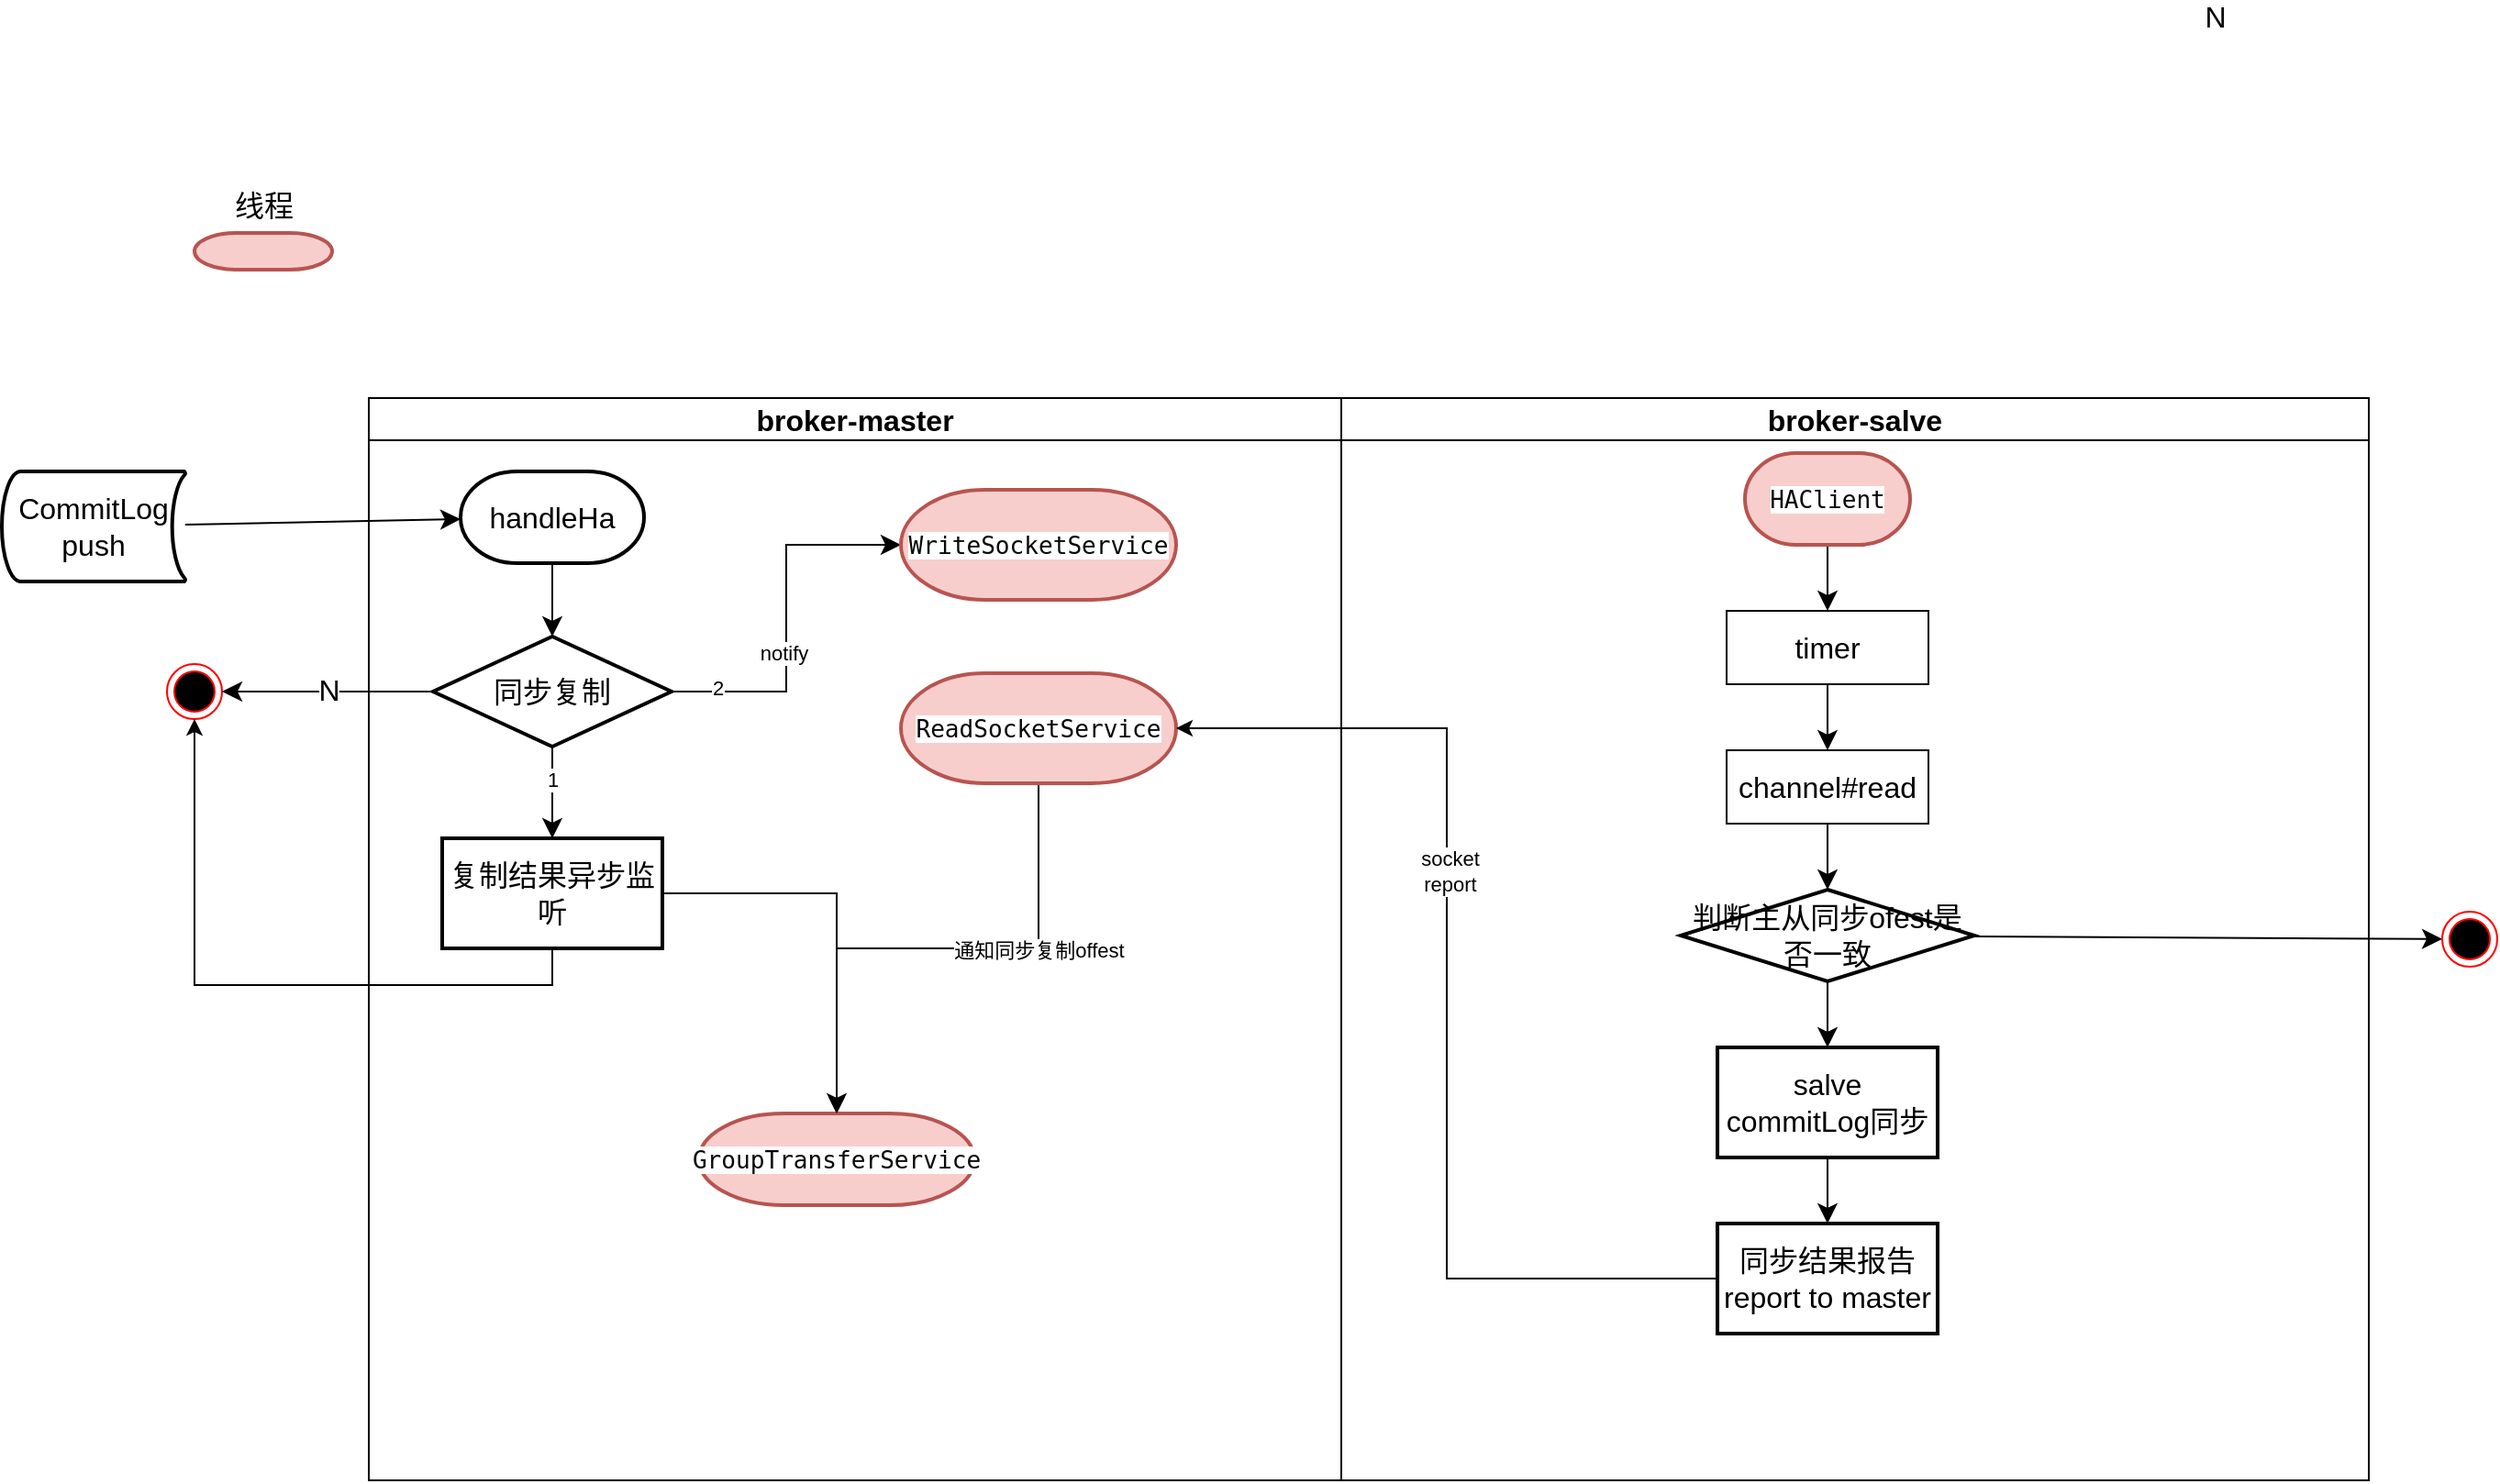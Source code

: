 <mxfile version="21.6.8" type="github">
  <diagram name="Page-1" id="c7558073-3199-34d8-9f00-42111426c3f3">
    <mxGraphModel dx="1434" dy="500758" grid="1" gridSize="10" guides="1" tooltips="1" connect="1" arrows="1" fold="1" page="1" pageScale="1" pageWidth="500000" pageHeight="500000" background="none" math="0" shadow="0">
      <root>
        <mxCell id="0" />
        <mxCell id="1" parent="0" />
        <mxCell id="u86ZxO2GLOo_KHGJwjbJ-136" value="broker-master" style="swimlane;whiteSpace=wrap;html=1;fontSize=16;flipH=0;direction=east;" vertex="1" parent="1">
          <mxGeometry x="230" y="190" width="530" height="590" as="geometry">
            <mxRectangle x="210" y="190" width="180" height="30" as="alternateBounds" />
          </mxGeometry>
        </mxCell>
        <mxCell id="u86ZxO2GLOo_KHGJwjbJ-149" value="" style="edgeStyle=none;curved=1;rounded=0;orthogonalLoop=1;jettySize=auto;html=1;fontSize=12;startSize=8;endSize=8;" edge="1" parent="u86ZxO2GLOo_KHGJwjbJ-136" source="u86ZxO2GLOo_KHGJwjbJ-139" target="u86ZxO2GLOo_KHGJwjbJ-141">
          <mxGeometry relative="1" as="geometry" />
        </mxCell>
        <mxCell id="u86ZxO2GLOo_KHGJwjbJ-139" value="handleHa" style="strokeWidth=2;html=1;shape=mxgraph.flowchart.terminator;whiteSpace=wrap;fontSize=16;flipV=1;flipH=0;" vertex="1" parent="u86ZxO2GLOo_KHGJwjbJ-136">
          <mxGeometry x="50" y="40" width="100" height="50" as="geometry" />
        </mxCell>
        <mxCell id="u86ZxO2GLOo_KHGJwjbJ-178" style="edgeStyle=none;curved=1;rounded=0;orthogonalLoop=1;jettySize=auto;html=1;exitX=0.5;exitY=0;exitDx=0;exitDy=0;exitPerimeter=0;entryX=0.5;entryY=0;entryDx=0;entryDy=0;fontSize=12;startSize=8;endSize=8;" edge="1" parent="u86ZxO2GLOo_KHGJwjbJ-136" source="u86ZxO2GLOo_KHGJwjbJ-141" target="u86ZxO2GLOo_KHGJwjbJ-176">
          <mxGeometry relative="1" as="geometry" />
        </mxCell>
        <mxCell id="u86ZxO2GLOo_KHGJwjbJ-188" value="1" style="edgeLabel;html=1;align=center;verticalAlign=middle;resizable=0;points=[];" vertex="1" connectable="0" parent="u86ZxO2GLOo_KHGJwjbJ-178">
          <mxGeometry x="-0.28" relative="1" as="geometry">
            <mxPoint as="offset" />
          </mxGeometry>
        </mxCell>
        <mxCell id="u86ZxO2GLOo_KHGJwjbJ-183" style="edgeStyle=orthogonalEdgeStyle;rounded=0;orthogonalLoop=1;jettySize=auto;html=1;exitX=1;exitY=0.5;exitDx=0;exitDy=0;exitPerimeter=0;entryX=0;entryY=0.5;entryDx=0;entryDy=0;entryPerimeter=0;fontSize=12;startSize=8;endSize=8;strokeColor=default;" edge="1" parent="u86ZxO2GLOo_KHGJwjbJ-136" source="u86ZxO2GLOo_KHGJwjbJ-141" target="u86ZxO2GLOo_KHGJwjbJ-170">
          <mxGeometry relative="1" as="geometry" />
        </mxCell>
        <mxCell id="u86ZxO2GLOo_KHGJwjbJ-187" value="notify" style="edgeLabel;html=1;align=center;verticalAlign=middle;resizable=0;points=[];" vertex="1" connectable="0" parent="u86ZxO2GLOo_KHGJwjbJ-183">
          <mxGeometry x="-0.176" y="3" relative="1" as="geometry">
            <mxPoint x="1" y="1" as="offset" />
          </mxGeometry>
        </mxCell>
        <mxCell id="u86ZxO2GLOo_KHGJwjbJ-189" value="2" style="edgeLabel;html=1;align=center;verticalAlign=middle;resizable=0;points=[];" vertex="1" connectable="0" parent="u86ZxO2GLOo_KHGJwjbJ-183">
          <mxGeometry x="-0.756" y="2" relative="1" as="geometry">
            <mxPoint as="offset" />
          </mxGeometry>
        </mxCell>
        <mxCell id="u86ZxO2GLOo_KHGJwjbJ-141" value="同步复制" style="strokeWidth=2;html=1;shape=mxgraph.flowchart.decision;whiteSpace=wrap;fontSize=16;flipV=1;flipH=0;" vertex="1" parent="u86ZxO2GLOo_KHGJwjbJ-136">
          <mxGeometry x="35" y="130" width="130" height="60" as="geometry" />
        </mxCell>
        <mxCell id="u86ZxO2GLOo_KHGJwjbJ-170" value="&lt;div style=&quot;background-color: rgb(255, 255, 255); color: rgb(8, 8, 8); font-family: &amp;quot;Fira Code&amp;quot;, monospace; font-size: 9.8pt;&quot;&gt;&lt;div style=&quot;font-size: 9.8pt;&quot;&gt;WriteSocketService&lt;/div&gt;&lt;/div&gt;" style="strokeWidth=2;html=1;shape=mxgraph.flowchart.terminator;whiteSpace=wrap;fontSize=16;fillColor=#f8cecc;strokeColor=#b85450;fillStyle=auto;gradientColor=none;" vertex="1" parent="u86ZxO2GLOo_KHGJwjbJ-136">
          <mxGeometry x="290" y="50" width="150" height="60" as="geometry" />
        </mxCell>
        <mxCell id="u86ZxO2GLOo_KHGJwjbJ-180" style="edgeStyle=orthogonalEdgeStyle;rounded=0;orthogonalLoop=1;jettySize=auto;html=1;exitX=1;exitY=0.5;exitDx=0;exitDy=0;entryX=0.5;entryY=0;entryDx=0;entryDy=0;entryPerimeter=0;fontSize=12;startSize=8;endSize=8;" edge="1" parent="u86ZxO2GLOo_KHGJwjbJ-136" source="u86ZxO2GLOo_KHGJwjbJ-176" target="u86ZxO2GLOo_KHGJwjbJ-177">
          <mxGeometry relative="1" as="geometry" />
        </mxCell>
        <mxCell id="u86ZxO2GLOo_KHGJwjbJ-176" value="复制结果异步监听" style="whiteSpace=wrap;html=1;fontSize=16;strokeWidth=2;" vertex="1" parent="u86ZxO2GLOo_KHGJwjbJ-136">
          <mxGeometry x="40" y="240" width="120" height="60" as="geometry" />
        </mxCell>
        <mxCell id="u86ZxO2GLOo_KHGJwjbJ-177" value="&lt;div style=&quot;background-color: rgb(255, 255, 255); color: rgb(8, 8, 8); font-family: &amp;quot;Fira Code&amp;quot;, monospace; font-size: 9.8pt;&quot;&gt;&lt;div style=&quot;font-size: 9.8pt;&quot;&gt;GroupTransferService&lt;/div&gt;&lt;/div&gt;" style="strokeWidth=2;html=1;shape=mxgraph.flowchart.terminator;whiteSpace=wrap;fontSize=16;fillColor=#f8cecc;strokeColor=#b85450;fillStyle=auto;gradientColor=none;" vertex="1" parent="u86ZxO2GLOo_KHGJwjbJ-136">
          <mxGeometry x="180" y="390" width="150" height="50" as="geometry" />
        </mxCell>
        <mxCell id="u86ZxO2GLOo_KHGJwjbJ-192" style="edgeStyle=orthogonalEdgeStyle;rounded=0;orthogonalLoop=1;jettySize=auto;html=1;exitX=0.5;exitY=1;exitDx=0;exitDy=0;exitPerimeter=0;entryX=0.5;entryY=0;entryDx=0;entryDy=0;entryPerimeter=0;" edge="1" parent="u86ZxO2GLOo_KHGJwjbJ-136" source="u86ZxO2GLOo_KHGJwjbJ-182" target="u86ZxO2GLOo_KHGJwjbJ-177">
          <mxGeometry relative="1" as="geometry" />
        </mxCell>
        <mxCell id="u86ZxO2GLOo_KHGJwjbJ-193" value="通知同步复制offest" style="edgeLabel;html=1;align=center;verticalAlign=middle;resizable=0;points=[];" vertex="1" connectable="0" parent="u86ZxO2GLOo_KHGJwjbJ-192">
          <mxGeometry x="-0.378" y="1" relative="1" as="geometry">
            <mxPoint as="offset" />
          </mxGeometry>
        </mxCell>
        <mxCell id="u86ZxO2GLOo_KHGJwjbJ-182" value="&lt;div style=&quot;background-color: rgb(255, 255, 255); color: rgb(8, 8, 8); font-family: &amp;quot;Fira Code&amp;quot;, monospace; font-size: 9.8pt;&quot;&gt;&lt;div style=&quot;font-size: 9.8pt;&quot;&gt;&lt;div style=&quot;font-size: 9.8pt;&quot;&gt;ReadSocketService&lt;/div&gt;&lt;/div&gt;&lt;/div&gt;" style="strokeWidth=2;html=1;shape=mxgraph.flowchart.terminator;whiteSpace=wrap;fontSize=16;fillColor=#f8cecc;strokeColor=#b85450;fillStyle=auto;gradientColor=none;" vertex="1" parent="u86ZxO2GLOo_KHGJwjbJ-136">
          <mxGeometry x="290" y="150" width="150" height="60" as="geometry" />
        </mxCell>
        <mxCell id="u86ZxO2GLOo_KHGJwjbJ-137" value="broker-salve" style="swimlane;whiteSpace=wrap;html=1;fontSize=16;" vertex="1" parent="1">
          <mxGeometry x="760" y="190" width="560" height="590" as="geometry">
            <mxRectangle x="360" y="330" width="180" height="30" as="alternateBounds" />
          </mxGeometry>
        </mxCell>
        <mxCell id="u86ZxO2GLOo_KHGJwjbJ-156" style="edgeStyle=none;curved=1;rounded=0;orthogonalLoop=1;jettySize=auto;html=1;entryX=0.5;entryY=0;entryDx=0;entryDy=0;fontSize=12;startSize=8;endSize=8;" edge="1" parent="u86ZxO2GLOo_KHGJwjbJ-137" source="u86ZxO2GLOo_KHGJwjbJ-154" target="u86ZxO2GLOo_KHGJwjbJ-155">
          <mxGeometry relative="1" as="geometry" />
        </mxCell>
        <mxCell id="u86ZxO2GLOo_KHGJwjbJ-154" value="&lt;div style=&quot;background-color: rgb(255, 255, 255); color: rgb(8, 8, 8); font-family: &amp;quot;Fira Code&amp;quot;, monospace; font-size: 9.8pt;&quot;&gt;HAClient&lt;/div&gt;" style="strokeWidth=2;html=1;shape=mxgraph.flowchart.terminator;whiteSpace=wrap;fontSize=16;fillColor=#f8cecc;strokeColor=#b85450;fillStyle=auto;gradientColor=none;" vertex="1" parent="u86ZxO2GLOo_KHGJwjbJ-137">
          <mxGeometry x="220" y="30" width="90" height="50" as="geometry" />
        </mxCell>
        <mxCell id="u86ZxO2GLOo_KHGJwjbJ-167" style="edgeStyle=none;curved=1;rounded=0;orthogonalLoop=1;jettySize=auto;html=1;exitX=0.5;exitY=1;exitDx=0;exitDy=0;entryX=0.5;entryY=0;entryDx=0;entryDy=0;fontSize=12;startSize=8;endSize=8;" edge="1" parent="u86ZxO2GLOo_KHGJwjbJ-137" source="u86ZxO2GLOo_KHGJwjbJ-155" target="u86ZxO2GLOo_KHGJwjbJ-157">
          <mxGeometry relative="1" as="geometry" />
        </mxCell>
        <mxCell id="u86ZxO2GLOo_KHGJwjbJ-155" value="timer" style="rounded=0;whiteSpace=wrap;html=1;fontSize=16;" vertex="1" parent="u86ZxO2GLOo_KHGJwjbJ-137">
          <mxGeometry x="210" y="116" width="110" height="40" as="geometry" />
        </mxCell>
        <mxCell id="u86ZxO2GLOo_KHGJwjbJ-168" style="edgeStyle=none;curved=1;rounded=0;orthogonalLoop=1;jettySize=auto;html=1;exitX=0.5;exitY=1;exitDx=0;exitDy=0;fontSize=12;startSize=8;endSize=8;" edge="1" parent="u86ZxO2GLOo_KHGJwjbJ-137" source="u86ZxO2GLOo_KHGJwjbJ-157" target="u86ZxO2GLOo_KHGJwjbJ-159">
          <mxGeometry relative="1" as="geometry" />
        </mxCell>
        <mxCell id="u86ZxO2GLOo_KHGJwjbJ-157" value="channel#read" style="rounded=0;whiteSpace=wrap;html=1;fontSize=16;" vertex="1" parent="u86ZxO2GLOo_KHGJwjbJ-137">
          <mxGeometry x="210" y="192" width="110" height="40" as="geometry" />
        </mxCell>
        <mxCell id="u86ZxO2GLOo_KHGJwjbJ-165" value="" style="edgeStyle=none;curved=1;rounded=0;orthogonalLoop=1;jettySize=auto;html=1;fontSize=12;startSize=8;endSize=8;" edge="1" parent="u86ZxO2GLOo_KHGJwjbJ-137" source="u86ZxO2GLOo_KHGJwjbJ-159" target="u86ZxO2GLOo_KHGJwjbJ-164">
          <mxGeometry relative="1" as="geometry" />
        </mxCell>
        <mxCell id="u86ZxO2GLOo_KHGJwjbJ-159" value="判断主从同步ofest是否一致" style="strokeWidth=2;html=1;shape=mxgraph.flowchart.decision;whiteSpace=wrap;fontSize=16;" vertex="1" parent="u86ZxO2GLOo_KHGJwjbJ-137">
          <mxGeometry x="185" y="268" width="160" height="50" as="geometry" />
        </mxCell>
        <mxCell id="u86ZxO2GLOo_KHGJwjbJ-169" style="edgeStyle=none;curved=1;rounded=0;orthogonalLoop=1;jettySize=auto;html=1;exitX=0.5;exitY=1;exitDx=0;exitDy=0;fontSize=12;startSize=8;endSize=8;" edge="1" parent="u86ZxO2GLOo_KHGJwjbJ-137" source="u86ZxO2GLOo_KHGJwjbJ-164" target="u86ZxO2GLOo_KHGJwjbJ-166">
          <mxGeometry relative="1" as="geometry" />
        </mxCell>
        <mxCell id="u86ZxO2GLOo_KHGJwjbJ-164" value="salve&lt;br&gt;commitLog同步" style="whiteSpace=wrap;html=1;fontSize=16;strokeWidth=2;" vertex="1" parent="u86ZxO2GLOo_KHGJwjbJ-137">
          <mxGeometry x="205" y="354" width="120" height="60" as="geometry" />
        </mxCell>
        <mxCell id="u86ZxO2GLOo_KHGJwjbJ-166" value="同步结果报告&lt;br&gt;report to master" style="whiteSpace=wrap;html=1;fontSize=16;strokeWidth=2;" vertex="1" parent="u86ZxO2GLOo_KHGJwjbJ-137">
          <mxGeometry x="205" y="450" width="120" height="60" as="geometry" />
        </mxCell>
        <mxCell id="u86ZxO2GLOo_KHGJwjbJ-150" value="" style="edgeStyle=none;curved=1;rounded=0;orthogonalLoop=1;jettySize=auto;html=1;fontSize=12;startSize=8;endSize=8;" edge="1" parent="1" source="u86ZxO2GLOo_KHGJwjbJ-138" target="u86ZxO2GLOo_KHGJwjbJ-139">
          <mxGeometry relative="1" as="geometry" />
        </mxCell>
        <mxCell id="u86ZxO2GLOo_KHGJwjbJ-138" value="CommitLog&lt;br&gt;push" style="strokeWidth=2;html=1;shape=mxgraph.flowchart.stored_data;whiteSpace=wrap;fontSize=16;" vertex="1" parent="1">
          <mxGeometry x="30" y="230" width="100" height="60" as="geometry" />
        </mxCell>
        <mxCell id="u86ZxO2GLOo_KHGJwjbJ-146" value="" style="ellipse;html=1;shape=endState;fillColor=#000000;strokeColor=#ff0000;fontSize=16;" vertex="1" parent="1">
          <mxGeometry x="120" y="335" width="30" height="30" as="geometry" />
        </mxCell>
        <mxCell id="u86ZxO2GLOo_KHGJwjbJ-147" value="" style="edgeStyle=none;curved=1;rounded=0;orthogonalLoop=1;jettySize=auto;html=1;fontSize=12;startSize=8;endSize=8;" edge="1" parent="1" source="u86ZxO2GLOo_KHGJwjbJ-141" target="u86ZxO2GLOo_KHGJwjbJ-146">
          <mxGeometry relative="1" as="geometry" />
        </mxCell>
        <mxCell id="u86ZxO2GLOo_KHGJwjbJ-148" value="N" style="edgeLabel;html=1;align=center;verticalAlign=middle;resizable=0;points=[];fontSize=16;" vertex="1" connectable="0" parent="u86ZxO2GLOo_KHGJwjbJ-147">
          <mxGeometry x="-0.011" y="-1" relative="1" as="geometry">
            <mxPoint as="offset" />
          </mxGeometry>
        </mxCell>
        <mxCell id="u86ZxO2GLOo_KHGJwjbJ-151" value="" style="strokeWidth=2;html=1;shape=mxgraph.flowchart.terminator;whiteSpace=wrap;fontSize=16;fillColor=#f8cecc;strokeColor=#b85450;" vertex="1" parent="1">
          <mxGeometry x="135" y="100" width="75" height="20" as="geometry" />
        </mxCell>
        <mxCell id="u86ZxO2GLOo_KHGJwjbJ-153" value="线程" style="text;strokeColor=none;fillColor=none;html=1;align=center;verticalAlign=middle;whiteSpace=wrap;rounded=0;fontSize=16;" vertex="1" parent="1">
          <mxGeometry x="142.5" y="70" width="60" height="30" as="geometry" />
        </mxCell>
        <mxCell id="u86ZxO2GLOo_KHGJwjbJ-161" value="" style="edgeStyle=none;curved=1;rounded=0;orthogonalLoop=1;jettySize=auto;html=1;fontSize=12;startSize=8;endSize=8;" edge="1" parent="1" source="u86ZxO2GLOo_KHGJwjbJ-159" target="u86ZxO2GLOo_KHGJwjbJ-163">
          <mxGeometry relative="1" as="geometry">
            <mxPoint x="880" y="465" as="targetPoint" />
          </mxGeometry>
        </mxCell>
        <mxCell id="u86ZxO2GLOo_KHGJwjbJ-162" value="N" style="edgeLabel;html=1;align=center;verticalAlign=middle;resizable=0;points=[];fontSize=16;" vertex="1" connectable="0" parent="u86ZxO2GLOo_KHGJwjbJ-161">
          <mxGeometry y="502" relative="1" as="geometry">
            <mxPoint as="offset" />
          </mxGeometry>
        </mxCell>
        <mxCell id="u86ZxO2GLOo_KHGJwjbJ-163" value="" style="ellipse;html=1;shape=endState;fillColor=#000000;strokeColor=#ff0000;fontSize=16;" vertex="1" parent="1">
          <mxGeometry x="1360" y="470" width="30" height="30" as="geometry" />
        </mxCell>
        <mxCell id="u86ZxO2GLOo_KHGJwjbJ-190" style="edgeStyle=orthogonalEdgeStyle;rounded=0;orthogonalLoop=1;jettySize=auto;html=1;exitX=0;exitY=0.5;exitDx=0;exitDy=0;entryX=1;entryY=0.5;entryDx=0;entryDy=0;entryPerimeter=0;" edge="1" parent="1" source="u86ZxO2GLOo_KHGJwjbJ-166" target="u86ZxO2GLOo_KHGJwjbJ-182">
          <mxGeometry relative="1" as="geometry" />
        </mxCell>
        <mxCell id="u86ZxO2GLOo_KHGJwjbJ-191" value="socket&lt;br&gt;report" style="edgeLabel;html=1;align=center;verticalAlign=middle;resizable=0;points=[];" vertex="1" connectable="0" parent="u86ZxO2GLOo_KHGJwjbJ-190">
          <mxGeometry x="0.245" relative="1" as="geometry">
            <mxPoint x="1" y="1" as="offset" />
          </mxGeometry>
        </mxCell>
        <mxCell id="u86ZxO2GLOo_KHGJwjbJ-194" style="edgeStyle=orthogonalEdgeStyle;rounded=0;orthogonalLoop=1;jettySize=auto;html=1;exitX=0.5;exitY=1;exitDx=0;exitDy=0;entryX=0.5;entryY=1;entryDx=0;entryDy=0;" edge="1" parent="1" source="u86ZxO2GLOo_KHGJwjbJ-176" target="u86ZxO2GLOo_KHGJwjbJ-146">
          <mxGeometry relative="1" as="geometry" />
        </mxCell>
      </root>
    </mxGraphModel>
  </diagram>
</mxfile>
